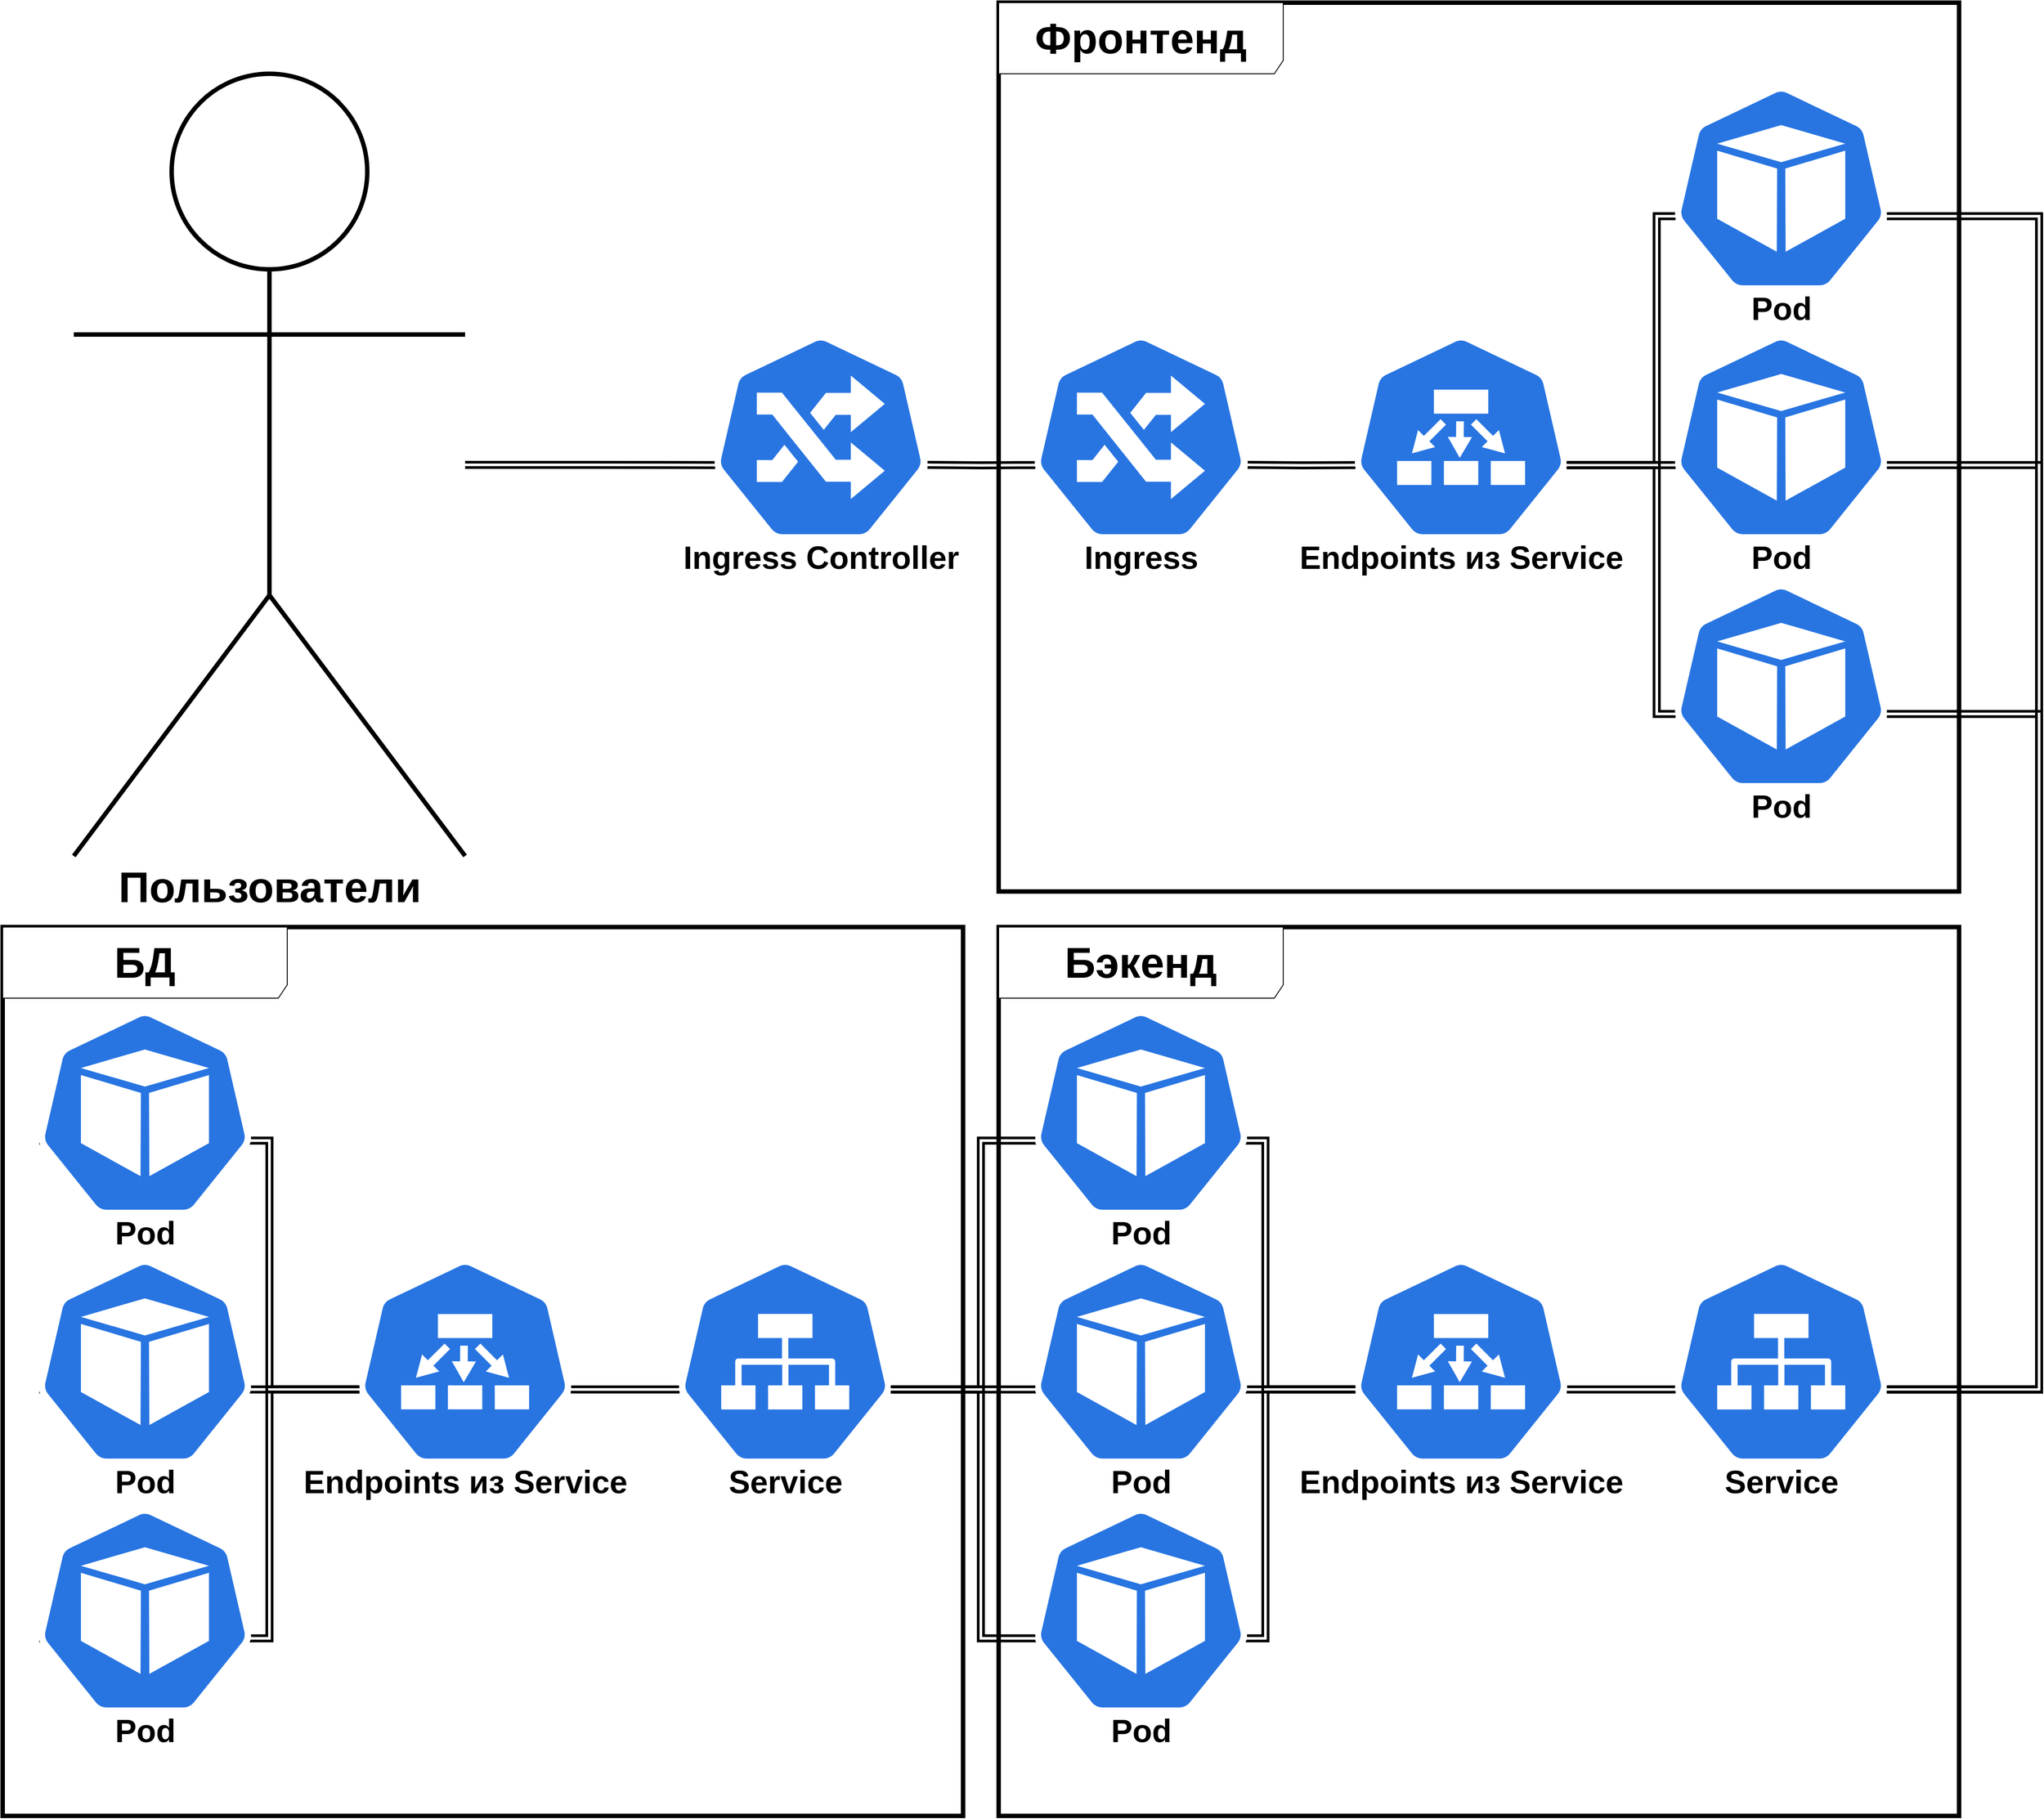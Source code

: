 <mxfile version="14.6.6" type="device"><diagram id="Ssq5scJcGLuLn4SCceCz" name="Page-1"><mxGraphModel dx="5590" dy="3690" grid="1" gridSize="10" guides="1" tooltips="1" connect="1" arrows="1" fold="1" page="1" pageScale="1" pageWidth="850" pageHeight="1100" math="0" shadow="0"><root><mxCell id="0"/><mxCell id="1" parent="0"/><mxCell id="thJrfYJmO_fsQfxgoCvd-14" style="edgeStyle=orthogonalEdgeStyle;rounded=0;orthogonalLoop=1;jettySize=auto;html=1;entryX=0.5;entryY=0;entryDx=0;entryDy=0;strokeWidth=3;shape=link;" parent="1" edge="1"><mxGeometry relative="1" as="geometry"><mxPoint x="1072.2" y="840" as="sourcePoint"/></mxGeometry></mxCell><mxCell id="thJrfYJmO_fsQfxgoCvd-15" style="edgeStyle=orthogonalEdgeStyle;rounded=0;orthogonalLoop=1;jettySize=auto;html=1;strokeWidth=3;shape=link;" parent="1" edge="1"><mxGeometry relative="1" as="geometry"><mxPoint x="1072.2" y="840" as="sourcePoint"/></mxGeometry></mxCell><mxCell id="thJrfYJmO_fsQfxgoCvd-16" style="edgeStyle=orthogonalEdgeStyle;rounded=0;orthogonalLoop=1;jettySize=auto;html=1;strokeWidth=3;shape=link;" parent="1" edge="1"><mxGeometry relative="1" as="geometry"><mxPoint x="1072.2" y="840" as="sourcePoint"/></mxGeometry></mxCell><mxCell id="thJrfYJmO_fsQfxgoCvd-41" style="edgeStyle=orthogonalEdgeStyle;rounded=0;orthogonalLoop=1;jettySize=auto;html=1;strokeWidth=3;shape=link;" parent="1" edge="1"><mxGeometry relative="1" as="geometry"><mxPoint x="710" y="525" as="targetPoint"/></mxGeometry></mxCell><mxCell id="ZHmPMKwmRifD9S5jsCwQ-6" style="edgeStyle=orthogonalEdgeStyle;shape=link;rounded=0;orthogonalLoop=1;jettySize=auto;html=1;entryX=0.005;entryY=0.63;entryDx=0;entryDy=0;fontSize=24;strokeWidth=3;entryPerimeter=0;" parent="1" target="ZHmPMKwmRifD9S5jsCwQ-13" edge="1"><mxGeometry relative="1" as="geometry"><mxPoint x="600" y="520" as="sourcePoint"/><mxPoint x="720" y="520" as="targetPoint"/></mxGeometry></mxCell><mxCell id="thJrfYJmO_fsQfxgoCvd-45" style="edgeStyle=orthogonalEdgeStyle;rounded=0;orthogonalLoop=1;jettySize=auto;html=1;strokeWidth=3;shape=link;entryX=0.005;entryY=0.63;entryDx=0;entryDy=0;entryPerimeter=0;" parent="1" source="thJrfYJmO_fsQfxgoCvd-44" target="ZHmPMKwmRifD9S5jsCwQ-8" edge="1"><mxGeometry relative="1" as="geometry"><mxPoint x="360" y="520" as="targetPoint"/></mxGeometry></mxCell><mxCell id="thJrfYJmO_fsQfxgoCvd-44" value="&lt;font style=&quot;font-size: 48px&quot;&gt;Пользователи&lt;/font&gt;" style="shape=umlActor;verticalLabelPosition=bottom;verticalAlign=top;html=1;outlineConnect=0;strokeWidth=5;fontStyle=1" parent="1" vertex="1"><mxGeometry x="-360" y="80" width="440" height="880" as="geometry"/></mxCell><mxCell id="ZHmPMKwmRifD9S5jsCwQ-10" value="" style="group" parent="1" vertex="1" connectable="0"><mxGeometry x="360" y="369" width="285" height="280" as="geometry"/></mxCell><mxCell id="ZHmPMKwmRifD9S5jsCwQ-8" value="" style="html=1;dashed=0;whitespace=wrap;fillColor=#2875E2;strokeColor=#ffffff;points=[[0.005,0.63,0],[0.1,0.2,0],[0.9,0.2,0],[0.5,0,0],[0.995,0.63,0],[0.72,0.99,0],[0.5,1,0],[0.28,0.99,0]];shape=mxgraph.kubernetes.icon;prIcon=ing;fontSize=24;" parent="ZHmPMKwmRifD9S5jsCwQ-10" vertex="1"><mxGeometry width="240" height="240" as="geometry"/></mxCell><mxCell id="ZHmPMKwmRifD9S5jsCwQ-9" value="Ingress Controller" style="text;html=1;align=center;verticalAlign=middle;resizable=0;points=[];autosize=1;strokeColor=none;fontSize=36;fontStyle=1" parent="ZHmPMKwmRifD9S5jsCwQ-10" vertex="1"><mxGeometry x="-45" y="230" width="330" height="50" as="geometry"/></mxCell><mxCell id="ZHmPMKwmRifD9S5jsCwQ-112" value="" style="group;strokeColor=#000000;strokeWidth=5;" parent="1" vertex="1" connectable="0"><mxGeometry x="680" width="1080" height="1000" as="geometry"/></mxCell><mxCell id="ZHmPMKwmRifD9S5jsCwQ-35" value="&lt;font style=&quot;font-size: 48px&quot;&gt;&lt;b&gt;Фронтенд&lt;/b&gt;&lt;/font&gt;" style="shape=umlFrame;whiteSpace=wrap;html=1;fontSize=36;width=320;height=80;" parent="ZHmPMKwmRifD9S5jsCwQ-112" vertex="1"><mxGeometry width="1080" height="1000" as="geometry"/></mxCell><mxCell id="ZHmPMKwmRifD9S5jsCwQ-7" style="edgeStyle=orthogonalEdgeStyle;shape=link;rounded=0;orthogonalLoop=1;jettySize=auto;html=1;fontSize=24;strokeWidth=3;entryX=0.005;entryY=0.63;entryDx=0;entryDy=0;entryPerimeter=0;" parent="ZHmPMKwmRifD9S5jsCwQ-112" target="ZHmPMKwmRifD9S5jsCwQ-17" edge="1"><mxGeometry relative="1" as="geometry"><mxPoint x="280" y="520" as="sourcePoint"/><mxPoint x="400" y="520" as="targetPoint"/></mxGeometry></mxCell><mxCell id="ZHmPMKwmRifD9S5jsCwQ-12" value="" style="group" parent="ZHmPMKwmRifD9S5jsCwQ-112" vertex="1" connectable="0"><mxGeometry x="40" y="369" width="285" height="280" as="geometry"/></mxCell><mxCell id="ZHmPMKwmRifD9S5jsCwQ-13" value="" style="html=1;dashed=0;whitespace=wrap;fillColor=#2875E2;strokeColor=#ffffff;points=[[0.005,0.63,0],[0.1,0.2,0],[0.9,0.2,0],[0.5,0,0],[0.995,0.63,0],[0.72,0.99,0],[0.5,1,0],[0.28,0.99,0]];shape=mxgraph.kubernetes.icon;prIcon=ing;fontSize=24;" parent="ZHmPMKwmRifD9S5jsCwQ-12" vertex="1"><mxGeometry width="240" height="240" as="geometry"/></mxCell><mxCell id="ZHmPMKwmRifD9S5jsCwQ-14" value="Ingress" style="text;html=1;align=center;verticalAlign=middle;resizable=0;points=[];autosize=1;strokeColor=none;fontSize=36;fontStyle=1" parent="ZHmPMKwmRifD9S5jsCwQ-12" vertex="1"><mxGeometry x="50" y="230" width="140" height="50" as="geometry"/></mxCell><mxCell id="ZHmPMKwmRifD9S5jsCwQ-16" value="" style="group" parent="ZHmPMKwmRifD9S5jsCwQ-112" vertex="1" connectable="0"><mxGeometry x="400" y="369" width="330" height="280" as="geometry"/></mxCell><mxCell id="ZHmPMKwmRifD9S5jsCwQ-17" value="" style="html=1;dashed=0;whitespace=wrap;fillColor=#2875E2;strokeColor=#ffffff;points=[[0.005,0.63,0],[0.1,0.2,0],[0.9,0.2,0],[0.5,0,0],[0.995,0.63,0],[0.72,0.99,0],[0.5,1,0],[0.28,0.99,0]];shape=mxgraph.kubernetes.icon;prIcon=ep;fontFamily=Helvetica;fontSize=24;fontColor=#000000;align=center;" parent="ZHmPMKwmRifD9S5jsCwQ-16" vertex="1"><mxGeometry width="240" height="240" as="geometry"/></mxCell><mxCell id="ZHmPMKwmRifD9S5jsCwQ-18" value="Endpoints из Service" style="text;html=1;align=center;verticalAlign=middle;resizable=0;points=[];autosize=1;strokeColor=none;fontSize=36;fontStyle=1" parent="ZHmPMKwmRifD9S5jsCwQ-16" vertex="1"><mxGeometry x="-70" y="230" width="380" height="50" as="geometry"/></mxCell><mxCell id="ZHmPMKwmRifD9S5jsCwQ-32" style="edgeStyle=orthogonalEdgeStyle;shape=link;rounded=0;orthogonalLoop=1;jettySize=auto;html=1;fontSize=36;strokeWidth=3;exitX=0.995;exitY=0.63;exitDx=0;exitDy=0;exitPerimeter=0;entryX=0.005;entryY=0.63;entryDx=0;entryDy=0;entryPerimeter=0;" parent="ZHmPMKwmRifD9S5jsCwQ-112" source="ZHmPMKwmRifD9S5jsCwQ-17" target="ZHmPMKwmRifD9S5jsCwQ-22" edge="1"><mxGeometry relative="1" as="geometry"><Array as="points"><mxPoint x="720" y="520"/><mxPoint x="720" y="520"/></Array></mxGeometry></mxCell><mxCell id="ZHmPMKwmRifD9S5jsCwQ-33" style="edgeStyle=orthogonalEdgeStyle;shape=link;rounded=0;orthogonalLoop=1;jettySize=auto;html=1;entryX=0.005;entryY=0.63;entryDx=0;entryDy=0;entryPerimeter=0;fontSize=36;strokeWidth=3;exitX=0.995;exitY=0.63;exitDx=0;exitDy=0;exitPerimeter=0;" parent="ZHmPMKwmRifD9S5jsCwQ-112" source="ZHmPMKwmRifD9S5jsCwQ-17" target="ZHmPMKwmRifD9S5jsCwQ-27" edge="1"><mxGeometry relative="1" as="geometry"><Array as="points"><mxPoint x="740" y="520"/><mxPoint x="740" y="240"/></Array></mxGeometry></mxCell><mxCell id="ZHmPMKwmRifD9S5jsCwQ-34" style="edgeStyle=orthogonalEdgeStyle;shape=link;rounded=0;orthogonalLoop=1;jettySize=auto;html=1;entryX=0.005;entryY=0.63;entryDx=0;entryDy=0;entryPerimeter=0;fontSize=36;strokeWidth=3;exitX=0.995;exitY=0.63;exitDx=0;exitDy=0;exitPerimeter=0;" parent="ZHmPMKwmRifD9S5jsCwQ-112" source="ZHmPMKwmRifD9S5jsCwQ-17" target="ZHmPMKwmRifD9S5jsCwQ-30" edge="1"><mxGeometry relative="1" as="geometry"><Array as="points"><mxPoint x="740" y="520"/><mxPoint x="740" y="800"/></Array></mxGeometry></mxCell><mxCell id="ZHmPMKwmRifD9S5jsCwQ-36" value="" style="group" parent="ZHmPMKwmRifD9S5jsCwQ-112" vertex="1" connectable="0"><mxGeometry x="760" y="89" width="240" height="280" as="geometry"/></mxCell><mxCell id="ZHmPMKwmRifD9S5jsCwQ-27" value="" style="html=1;dashed=0;whitespace=wrap;fillColor=#2875E2;strokeColor=#ffffff;points=[[0.005,0.63,0],[0.1,0.2,0],[0.9,0.2,0],[0.5,0,0],[0.995,0.63,0],[0.72,0.99,0],[0.5,1,0],[0.28,0.99,0]];shape=mxgraph.kubernetes.icon;prIcon=pod;fontFamily=Helvetica;fontSize=24;fontColor=#000000;align=center;" parent="ZHmPMKwmRifD9S5jsCwQ-36" vertex="1"><mxGeometry width="240" height="240" as="geometry"/></mxCell><mxCell id="ZHmPMKwmRifD9S5jsCwQ-28" value="Pod" style="text;html=1;align=center;verticalAlign=middle;resizable=0;points=[];autosize=1;strokeColor=none;fontSize=36;fontStyle=1" parent="ZHmPMKwmRifD9S5jsCwQ-36" vertex="1"><mxGeometry x="80" y="230" width="80" height="50" as="geometry"/></mxCell><mxCell id="ZHmPMKwmRifD9S5jsCwQ-37" value="" style="group" parent="ZHmPMKwmRifD9S5jsCwQ-112" vertex="1" connectable="0"><mxGeometry x="760" y="369" width="240" height="280" as="geometry"/></mxCell><mxCell id="ZHmPMKwmRifD9S5jsCwQ-22" value="" style="html=1;dashed=0;whitespace=wrap;fillColor=#2875E2;strokeColor=#ffffff;points=[[0.005,0.63,0],[0.1,0.2,0],[0.9,0.2,0],[0.5,0,0],[0.995,0.63,0],[0.72,0.99,0],[0.5,1,0],[0.28,0.99,0]];shape=mxgraph.kubernetes.icon;prIcon=pod;fontFamily=Helvetica;fontSize=24;fontColor=#000000;align=center;" parent="ZHmPMKwmRifD9S5jsCwQ-37" vertex="1"><mxGeometry width="240" height="240" as="geometry"/></mxCell><mxCell id="ZHmPMKwmRifD9S5jsCwQ-23" value="Pod" style="text;html=1;align=center;verticalAlign=middle;resizable=0;points=[];autosize=1;strokeColor=none;fontSize=36;fontStyle=1" parent="ZHmPMKwmRifD9S5jsCwQ-37" vertex="1"><mxGeometry x="80" y="230" width="80" height="50" as="geometry"/></mxCell><mxCell id="ZHmPMKwmRifD9S5jsCwQ-38" value="" style="group" parent="ZHmPMKwmRifD9S5jsCwQ-112" vertex="1" connectable="0"><mxGeometry x="760" y="649" width="240" height="280" as="geometry"/></mxCell><mxCell id="ZHmPMKwmRifD9S5jsCwQ-30" value="" style="html=1;dashed=0;whitespace=wrap;fillColor=#2875E2;strokeColor=#ffffff;points=[[0.005,0.63,0],[0.1,0.2,0],[0.9,0.2,0],[0.5,0,0],[0.995,0.63,0],[0.72,0.99,0],[0.5,1,0],[0.28,0.99,0]];shape=mxgraph.kubernetes.icon;prIcon=pod;fontFamily=Helvetica;fontSize=24;fontColor=#000000;align=center;" parent="ZHmPMKwmRifD9S5jsCwQ-38" vertex="1"><mxGeometry width="240" height="240" as="geometry"/></mxCell><mxCell id="ZHmPMKwmRifD9S5jsCwQ-31" value="Pod" style="text;html=1;align=center;verticalAlign=middle;resizable=0;points=[];autosize=1;strokeColor=none;fontSize=36;fontStyle=1" parent="ZHmPMKwmRifD9S5jsCwQ-38" vertex="1"><mxGeometry x="80" y="230" width="80" height="50" as="geometry"/></mxCell><mxCell id="ZHmPMKwmRifD9S5jsCwQ-113" value="" style="group;strokeColor=#000000;strokeWidth=5;" parent="1" vertex="1" connectable="0"><mxGeometry x="680" y="1040" width="1080" height="1000" as="geometry"/></mxCell><mxCell id="ZHmPMKwmRifD9S5jsCwQ-114" value="&lt;font style=&quot;font-size: 48px&quot;&gt;&lt;b&gt;Бэкенд&lt;/b&gt;&lt;/font&gt;" style="shape=umlFrame;whiteSpace=wrap;html=1;fontSize=36;width=320;height=80;" parent="ZHmPMKwmRifD9S5jsCwQ-113" vertex="1"><mxGeometry width="1080" height="1000" as="geometry"/></mxCell><mxCell id="ZHmPMKwmRifD9S5jsCwQ-115" style="edgeStyle=orthogonalEdgeStyle;shape=link;rounded=0;orthogonalLoop=1;jettySize=auto;html=1;fontSize=24;strokeWidth=3;exitX=0.005;exitY=0.63;exitDx=0;exitDy=0;exitPerimeter=0;entryX=0.995;entryY=0.63;entryDx=0;entryDy=0;entryPerimeter=0;" parent="ZHmPMKwmRifD9S5jsCwQ-113" source="ZHmPMKwmRifD9S5jsCwQ-117" target="ZHmPMKwmRifD9S5jsCwQ-120" edge="1"><mxGeometry relative="1" as="geometry"><mxPoint x="280" y="520" as="sourcePoint"/><mxPoint x="400" y="520" as="targetPoint"/></mxGeometry></mxCell><mxCell id="ZHmPMKwmRifD9S5jsCwQ-119" value="" style="group" parent="ZHmPMKwmRifD9S5jsCwQ-113" vertex="1" connectable="0"><mxGeometry x="400" y="369" width="330" height="280" as="geometry"/></mxCell><mxCell id="ZHmPMKwmRifD9S5jsCwQ-120" value="" style="html=1;dashed=0;whitespace=wrap;fillColor=#2875E2;strokeColor=#ffffff;points=[[0.005,0.63,0],[0.1,0.2,0],[0.9,0.2,0],[0.5,0,0],[0.995,0.63,0],[0.72,0.99,0],[0.5,1,0],[0.28,0.99,0]];shape=mxgraph.kubernetes.icon;prIcon=ep;fontFamily=Helvetica;fontSize=24;fontColor=#000000;align=center;" parent="ZHmPMKwmRifD9S5jsCwQ-119" vertex="1"><mxGeometry width="240" height="240" as="geometry"/></mxCell><mxCell id="ZHmPMKwmRifD9S5jsCwQ-121" value="Endpoints из Service" style="text;html=1;align=center;verticalAlign=middle;resizable=0;points=[];autosize=1;strokeColor=none;fontSize=36;fontStyle=1" parent="ZHmPMKwmRifD9S5jsCwQ-119" vertex="1"><mxGeometry x="-70" y="230" width="380" height="50" as="geometry"/></mxCell><mxCell id="ZHmPMKwmRifD9S5jsCwQ-122" style="edgeStyle=orthogonalEdgeStyle;shape=link;rounded=0;orthogonalLoop=1;jettySize=auto;html=1;fontSize=36;strokeWidth=3;entryX=0.005;entryY=0.63;entryDx=0;entryDy=0;entryPerimeter=0;exitX=0.005;exitY=0.63;exitDx=0;exitDy=0;exitPerimeter=0;" parent="ZHmPMKwmRifD9S5jsCwQ-113" source="ZHmPMKwmRifD9S5jsCwQ-120" target="ZHmPMKwmRifD9S5jsCwQ-129" edge="1"><mxGeometry relative="1" as="geometry"><Array as="points"/></mxGeometry></mxCell><mxCell id="ZHmPMKwmRifD9S5jsCwQ-123" style="edgeStyle=orthogonalEdgeStyle;shape=link;rounded=0;orthogonalLoop=1;jettySize=auto;html=1;entryX=0.005;entryY=0.63;entryDx=0;entryDy=0;entryPerimeter=0;fontSize=36;strokeWidth=3;" parent="ZHmPMKwmRifD9S5jsCwQ-113" source="ZHmPMKwmRifD9S5jsCwQ-120" target="ZHmPMKwmRifD9S5jsCwQ-126" edge="1"><mxGeometry relative="1" as="geometry"><Array as="points"><mxPoint x="300" y="520"/><mxPoint x="300" y="240"/></Array></mxGeometry></mxCell><mxCell id="ZHmPMKwmRifD9S5jsCwQ-124" style="edgeStyle=orthogonalEdgeStyle;shape=link;rounded=0;orthogonalLoop=1;jettySize=auto;html=1;entryX=0.005;entryY=0.63;entryDx=0;entryDy=0;entryPerimeter=0;fontSize=36;strokeWidth=3;exitX=0.005;exitY=0.63;exitDx=0;exitDy=0;exitPerimeter=0;" parent="ZHmPMKwmRifD9S5jsCwQ-113" source="ZHmPMKwmRifD9S5jsCwQ-120" target="ZHmPMKwmRifD9S5jsCwQ-132" edge="1"><mxGeometry relative="1" as="geometry"><Array as="points"><mxPoint x="300" y="520"/><mxPoint x="300" y="800"/></Array></mxGeometry></mxCell><mxCell id="ZHmPMKwmRifD9S5jsCwQ-116" value="" style="group" parent="ZHmPMKwmRifD9S5jsCwQ-113" vertex="1" connectable="0"><mxGeometry x="760" y="369" width="285" height="280" as="geometry"/></mxCell><mxCell id="ZHmPMKwmRifD9S5jsCwQ-117" value="" style="html=1;dashed=0;whitespace=wrap;fillColor=#2875E2;strokeColor=#ffffff;points=[[0.005,0.63,0],[0.1,0.2,0],[0.9,0.2,0],[0.5,0,0],[0.995,0.63,0],[0.72,0.99,0],[0.5,1,0],[0.28,0.99,0]];shape=mxgraph.kubernetes.icon;prIcon=svc;fontFamily=Helvetica;fontSize=24;fontColor=#000000;align=center;" parent="ZHmPMKwmRifD9S5jsCwQ-116" vertex="1"><mxGeometry width="240" height="240" as="geometry"/></mxCell><mxCell id="ZHmPMKwmRifD9S5jsCwQ-118" value="Service" style="text;html=1;align=center;verticalAlign=middle;resizable=0;points=[];autosize=1;strokeColor=none;fontSize=36;fontStyle=1" parent="ZHmPMKwmRifD9S5jsCwQ-116" vertex="1"><mxGeometry x="50" y="230" width="140" height="50" as="geometry"/></mxCell><mxCell id="ZHmPMKwmRifD9S5jsCwQ-125" value="" style="group" parent="ZHmPMKwmRifD9S5jsCwQ-113" vertex="1" connectable="0"><mxGeometry x="40" y="89" width="240" height="280" as="geometry"/></mxCell><mxCell id="ZHmPMKwmRifD9S5jsCwQ-126" value="" style="html=1;dashed=0;whitespace=wrap;fillColor=#2875E2;strokeColor=#ffffff;points=[[0.005,0.63,0],[0.1,0.2,0],[0.9,0.2,0],[0.5,0,0],[0.995,0.63,0],[0.72,0.99,0],[0.5,1,0],[0.28,0.99,0]];shape=mxgraph.kubernetes.icon;prIcon=pod;fontFamily=Helvetica;fontSize=24;fontColor=#000000;align=center;" parent="ZHmPMKwmRifD9S5jsCwQ-125" vertex="1"><mxGeometry width="240" height="240" as="geometry"/></mxCell><mxCell id="ZHmPMKwmRifD9S5jsCwQ-127" value="Pod" style="text;html=1;align=center;verticalAlign=middle;resizable=0;points=[];autosize=1;strokeColor=none;fontSize=36;fontStyle=1" parent="ZHmPMKwmRifD9S5jsCwQ-125" vertex="1"><mxGeometry x="80" y="230" width="80" height="50" as="geometry"/></mxCell><mxCell id="ZHmPMKwmRifD9S5jsCwQ-128" value="" style="group" parent="ZHmPMKwmRifD9S5jsCwQ-113" vertex="1" connectable="0"><mxGeometry x="40" y="369" width="240" height="280" as="geometry"/></mxCell><mxCell id="ZHmPMKwmRifD9S5jsCwQ-129" value="" style="html=1;dashed=0;whitespace=wrap;fillColor=#2875E2;strokeColor=#ffffff;points=[[0.005,0.63,0],[0.1,0.2,0],[0.9,0.2,0],[0.5,0,0],[0.995,0.63,0],[0.72,0.99,0],[0.5,1,0],[0.28,0.99,0]];shape=mxgraph.kubernetes.icon;prIcon=pod;fontFamily=Helvetica;fontSize=24;fontColor=#000000;align=center;" parent="ZHmPMKwmRifD9S5jsCwQ-128" vertex="1"><mxGeometry width="240" height="240" as="geometry"/></mxCell><mxCell id="ZHmPMKwmRifD9S5jsCwQ-130" value="Pod" style="text;html=1;align=center;verticalAlign=middle;resizable=0;points=[];autosize=1;strokeColor=none;fontSize=36;fontStyle=1" parent="ZHmPMKwmRifD9S5jsCwQ-128" vertex="1"><mxGeometry x="80" y="230" width="80" height="50" as="geometry"/></mxCell><mxCell id="ZHmPMKwmRifD9S5jsCwQ-131" value="" style="group" parent="ZHmPMKwmRifD9S5jsCwQ-113" vertex="1" connectable="0"><mxGeometry x="40" y="649" width="240" height="280" as="geometry"/></mxCell><mxCell id="ZHmPMKwmRifD9S5jsCwQ-132" value="" style="html=1;dashed=0;whitespace=wrap;fillColor=#2875E2;strokeColor=#ffffff;points=[[0.005,0.63,0],[0.1,0.2,0],[0.9,0.2,0],[0.5,0,0],[0.995,0.63,0],[0.72,0.99,0],[0.5,1,0],[0.28,0.99,0]];shape=mxgraph.kubernetes.icon;prIcon=pod;fontFamily=Helvetica;fontSize=24;fontColor=#000000;align=center;" parent="ZHmPMKwmRifD9S5jsCwQ-131" vertex="1"><mxGeometry width="240" height="240" as="geometry"/></mxCell><mxCell id="ZHmPMKwmRifD9S5jsCwQ-133" value="Pod" style="text;html=1;align=center;verticalAlign=middle;resizable=0;points=[];autosize=1;strokeColor=none;fontSize=36;fontStyle=1" parent="ZHmPMKwmRifD9S5jsCwQ-131" vertex="1"><mxGeometry x="80" y="230" width="80" height="50" as="geometry"/></mxCell><mxCell id="ZHmPMKwmRifD9S5jsCwQ-134" style="edgeStyle=orthogonalEdgeStyle;shape=link;rounded=0;orthogonalLoop=1;jettySize=auto;html=1;entryX=0.995;entryY=0.63;entryDx=0;entryDy=0;entryPerimeter=0;fontSize=36;strokeWidth=3;exitX=0.995;exitY=0.63;exitDx=0;exitDy=0;exitPerimeter=0;" parent="1" source="ZHmPMKwmRifD9S5jsCwQ-30" target="ZHmPMKwmRifD9S5jsCwQ-117" edge="1"><mxGeometry relative="1" as="geometry"><Array as="points"><mxPoint x="1850" y="800"/><mxPoint x="1850" y="1560"/></Array></mxGeometry></mxCell><mxCell id="ZHmPMKwmRifD9S5jsCwQ-135" style="edgeStyle=orthogonalEdgeStyle;shape=link;rounded=0;orthogonalLoop=1;jettySize=auto;html=1;entryX=0.995;entryY=0.63;entryDx=0;entryDy=0;entryPerimeter=0;fontSize=36;strokeWidth=3;exitX=0.995;exitY=0.63;exitDx=0;exitDy=0;exitPerimeter=0;" parent="1" source="ZHmPMKwmRifD9S5jsCwQ-22" target="ZHmPMKwmRifD9S5jsCwQ-117" edge="1"><mxGeometry relative="1" as="geometry"><Array as="points"><mxPoint x="1850" y="520"/><mxPoint x="1850" y="1560"/></Array></mxGeometry></mxCell><mxCell id="ZHmPMKwmRifD9S5jsCwQ-136" style="edgeStyle=orthogonalEdgeStyle;shape=link;rounded=0;orthogonalLoop=1;jettySize=auto;html=1;entryX=0.995;entryY=0.63;entryDx=0;entryDy=0;entryPerimeter=0;fontSize=36;strokeWidth=3;exitX=0.995;exitY=0.63;exitDx=0;exitDy=0;exitPerimeter=0;" parent="1" source="ZHmPMKwmRifD9S5jsCwQ-27" target="ZHmPMKwmRifD9S5jsCwQ-117" edge="1"><mxGeometry relative="1" as="geometry"><Array as="points"><mxPoint x="1850" y="240"/><mxPoint x="1850" y="1560"/></Array></mxGeometry></mxCell><mxCell id="ZHmPMKwmRifD9S5jsCwQ-137" value="" style="group;strokeColor=#000000;strokeWidth=5;" parent="1" vertex="1" connectable="0"><mxGeometry x="-440" y="1040" width="1080" height="1000" as="geometry"/></mxCell><mxCell id="ZHmPMKwmRifD9S5jsCwQ-138" value="&lt;font style=&quot;font-size: 48px&quot;&gt;&lt;b&gt;БД&lt;/b&gt;&lt;/font&gt;" style="shape=umlFrame;whiteSpace=wrap;html=1;fontSize=36;width=320;height=80;" parent="ZHmPMKwmRifD9S5jsCwQ-137" vertex="1"><mxGeometry width="1080" height="1000" as="geometry"/></mxCell><mxCell id="ZHmPMKwmRifD9S5jsCwQ-139" style="edgeStyle=orthogonalEdgeStyle;shape=link;rounded=0;orthogonalLoop=1;jettySize=auto;html=1;fontSize=24;strokeWidth=3;exitX=0.005;exitY=0.63;exitDx=0;exitDy=0;exitPerimeter=0;entryX=0.995;entryY=0.63;entryDx=0;entryDy=0;entryPerimeter=0;" parent="ZHmPMKwmRifD9S5jsCwQ-137" source="ZHmPMKwmRifD9S5jsCwQ-147" target="ZHmPMKwmRifD9S5jsCwQ-141" edge="1"><mxGeometry relative="1" as="geometry"><mxPoint x="280" y="520" as="sourcePoint"/><mxPoint x="400" y="520" as="targetPoint"/></mxGeometry></mxCell><mxCell id="ZHmPMKwmRifD9S5jsCwQ-140" value="" style="group" parent="ZHmPMKwmRifD9S5jsCwQ-137" vertex="1" connectable="0"><mxGeometry x="400" y="369" width="330" height="280" as="geometry"/></mxCell><mxCell id="ZHmPMKwmRifD9S5jsCwQ-141" value="" style="html=1;dashed=0;whitespace=wrap;fillColor=#2875E2;strokeColor=#ffffff;points=[[0.005,0.63,0],[0.1,0.2,0],[0.9,0.2,0],[0.5,0,0],[0.995,0.63,0],[0.72,0.99,0],[0.5,1,0],[0.28,0.99,0]];shape=mxgraph.kubernetes.icon;prIcon=ep;fontFamily=Helvetica;fontSize=24;fontColor=#000000;align=center;" parent="ZHmPMKwmRifD9S5jsCwQ-140" vertex="1"><mxGeometry width="240" height="240" as="geometry"/></mxCell><mxCell id="ZHmPMKwmRifD9S5jsCwQ-142" value="Endpoints из Service" style="text;html=1;align=center;verticalAlign=middle;resizable=0;points=[];autosize=1;strokeColor=none;fontSize=36;fontStyle=1" parent="ZHmPMKwmRifD9S5jsCwQ-140" vertex="1"><mxGeometry x="-70" y="230" width="380" height="50" as="geometry"/></mxCell><mxCell id="ZHmPMKwmRifD9S5jsCwQ-143" style="edgeStyle=orthogonalEdgeStyle;shape=link;rounded=0;orthogonalLoop=1;jettySize=auto;html=1;fontSize=36;strokeWidth=3;entryX=0.005;entryY=0.63;entryDx=0;entryDy=0;entryPerimeter=0;exitX=0.005;exitY=0.63;exitDx=0;exitDy=0;exitPerimeter=0;" parent="ZHmPMKwmRifD9S5jsCwQ-137" source="ZHmPMKwmRifD9S5jsCwQ-141" target="ZHmPMKwmRifD9S5jsCwQ-153" edge="1"><mxGeometry relative="1" as="geometry"><Array as="points"/></mxGeometry></mxCell><mxCell id="ZHmPMKwmRifD9S5jsCwQ-144" style="edgeStyle=orthogonalEdgeStyle;shape=link;rounded=0;orthogonalLoop=1;jettySize=auto;html=1;entryX=0.005;entryY=0.63;entryDx=0;entryDy=0;entryPerimeter=0;fontSize=36;strokeWidth=3;" parent="ZHmPMKwmRifD9S5jsCwQ-137" source="ZHmPMKwmRifD9S5jsCwQ-141" target="ZHmPMKwmRifD9S5jsCwQ-150" edge="1"><mxGeometry relative="1" as="geometry"><Array as="points"><mxPoint x="300" y="520"/><mxPoint x="300" y="240"/></Array></mxGeometry></mxCell><mxCell id="ZHmPMKwmRifD9S5jsCwQ-145" style="edgeStyle=orthogonalEdgeStyle;shape=link;rounded=0;orthogonalLoop=1;jettySize=auto;html=1;entryX=0.005;entryY=0.63;entryDx=0;entryDy=0;entryPerimeter=0;fontSize=36;strokeWidth=3;exitX=0.005;exitY=0.63;exitDx=0;exitDy=0;exitPerimeter=0;" parent="ZHmPMKwmRifD9S5jsCwQ-137" source="ZHmPMKwmRifD9S5jsCwQ-141" target="ZHmPMKwmRifD9S5jsCwQ-156" edge="1"><mxGeometry relative="1" as="geometry"><Array as="points"><mxPoint x="300" y="520"/><mxPoint x="300" y="800"/></Array></mxGeometry></mxCell><mxCell id="ZHmPMKwmRifD9S5jsCwQ-146" value="" style="group" parent="ZHmPMKwmRifD9S5jsCwQ-137" vertex="1" connectable="0"><mxGeometry x="760" y="369" width="285" height="280" as="geometry"/></mxCell><mxCell id="ZHmPMKwmRifD9S5jsCwQ-147" value="" style="html=1;dashed=0;whitespace=wrap;fillColor=#2875E2;strokeColor=#ffffff;points=[[0.005,0.63,0],[0.1,0.2,0],[0.9,0.2,0],[0.5,0,0],[0.995,0.63,0],[0.72,0.99,0],[0.5,1,0],[0.28,0.99,0]];shape=mxgraph.kubernetes.icon;prIcon=svc;fontFamily=Helvetica;fontSize=24;fontColor=#000000;align=center;" parent="ZHmPMKwmRifD9S5jsCwQ-146" vertex="1"><mxGeometry width="240" height="240" as="geometry"/></mxCell><mxCell id="ZHmPMKwmRifD9S5jsCwQ-148" value="Service" style="text;html=1;align=center;verticalAlign=middle;resizable=0;points=[];autosize=1;strokeColor=none;fontSize=36;fontStyle=1" parent="ZHmPMKwmRifD9S5jsCwQ-146" vertex="1"><mxGeometry x="50" y="230" width="140" height="50" as="geometry"/></mxCell><mxCell id="ZHmPMKwmRifD9S5jsCwQ-149" value="" style="group" parent="ZHmPMKwmRifD9S5jsCwQ-137" vertex="1" connectable="0"><mxGeometry x="40" y="89" width="240" height="280" as="geometry"/></mxCell><mxCell id="ZHmPMKwmRifD9S5jsCwQ-150" value="" style="html=1;dashed=0;whitespace=wrap;fillColor=#2875E2;strokeColor=#ffffff;points=[[0.005,0.63,0],[0.1,0.2,0],[0.9,0.2,0],[0.5,0,0],[0.995,0.63,0],[0.72,0.99,0],[0.5,1,0],[0.28,0.99,0]];shape=mxgraph.kubernetes.icon;prIcon=pod;fontFamily=Helvetica;fontSize=24;fontColor=#000000;align=center;" parent="ZHmPMKwmRifD9S5jsCwQ-149" vertex="1"><mxGeometry width="240" height="240" as="geometry"/></mxCell><mxCell id="ZHmPMKwmRifD9S5jsCwQ-151" value="Pod" style="text;html=1;align=center;verticalAlign=middle;resizable=0;points=[];autosize=1;strokeColor=none;fontSize=36;fontStyle=1" parent="ZHmPMKwmRifD9S5jsCwQ-149" vertex="1"><mxGeometry x="80" y="230" width="80" height="50" as="geometry"/></mxCell><mxCell id="ZHmPMKwmRifD9S5jsCwQ-152" value="" style="group" parent="ZHmPMKwmRifD9S5jsCwQ-137" vertex="1" connectable="0"><mxGeometry x="40" y="369" width="240" height="280" as="geometry"/></mxCell><mxCell id="ZHmPMKwmRifD9S5jsCwQ-153" value="" style="html=1;dashed=0;whitespace=wrap;fillColor=#2875E2;strokeColor=#ffffff;points=[[0.005,0.63,0],[0.1,0.2,0],[0.9,0.2,0],[0.5,0,0],[0.995,0.63,0],[0.72,0.99,0],[0.5,1,0],[0.28,0.99,0]];shape=mxgraph.kubernetes.icon;prIcon=pod;fontFamily=Helvetica;fontSize=24;fontColor=#000000;align=center;" parent="ZHmPMKwmRifD9S5jsCwQ-152" vertex="1"><mxGeometry width="240" height="240" as="geometry"/></mxCell><mxCell id="ZHmPMKwmRifD9S5jsCwQ-154" value="Pod" style="text;html=1;align=center;verticalAlign=middle;resizable=0;points=[];autosize=1;strokeColor=none;fontSize=36;fontStyle=1" parent="ZHmPMKwmRifD9S5jsCwQ-152" vertex="1"><mxGeometry x="80" y="230" width="80" height="50" as="geometry"/></mxCell><mxCell id="ZHmPMKwmRifD9S5jsCwQ-155" value="" style="group" parent="ZHmPMKwmRifD9S5jsCwQ-137" vertex="1" connectable="0"><mxGeometry x="40" y="649" width="240" height="280" as="geometry"/></mxCell><mxCell id="ZHmPMKwmRifD9S5jsCwQ-156" value="" style="html=1;dashed=0;whitespace=wrap;fillColor=#2875E2;strokeColor=#ffffff;points=[[0.005,0.63,0],[0.1,0.2,0],[0.9,0.2,0],[0.5,0,0],[0.995,0.63,0],[0.72,0.99,0],[0.5,1,0],[0.28,0.99,0]];shape=mxgraph.kubernetes.icon;prIcon=pod;fontFamily=Helvetica;fontSize=24;fontColor=#000000;align=center;" parent="ZHmPMKwmRifD9S5jsCwQ-155" vertex="1"><mxGeometry width="240" height="240" as="geometry"/></mxCell><mxCell id="ZHmPMKwmRifD9S5jsCwQ-157" value="Pod" style="text;html=1;align=center;verticalAlign=middle;resizable=0;points=[];autosize=1;strokeColor=none;fontSize=36;fontStyle=1" parent="ZHmPMKwmRifD9S5jsCwQ-155" vertex="1"><mxGeometry x="80" y="230" width="80" height="50" as="geometry"/></mxCell><mxCell id="ZHmPMKwmRifD9S5jsCwQ-158" style="edgeStyle=orthogonalEdgeStyle;shape=link;rounded=0;orthogonalLoop=1;jettySize=auto;html=1;entryX=0.995;entryY=0.63;entryDx=0;entryDy=0;entryPerimeter=0;fontSize=36;strokeWidth=3;exitX=0.005;exitY=0.63;exitDx=0;exitDy=0;exitPerimeter=0;" parent="1" source="ZHmPMKwmRifD9S5jsCwQ-126" target="ZHmPMKwmRifD9S5jsCwQ-147" edge="1"><mxGeometry relative="1" as="geometry"><Array as="points"><mxPoint x="660" y="1280"/><mxPoint x="660" y="1560"/></Array></mxGeometry></mxCell><mxCell id="ZHmPMKwmRifD9S5jsCwQ-159" style="edgeStyle=orthogonalEdgeStyle;shape=link;rounded=0;orthogonalLoop=1;jettySize=auto;html=1;entryX=0.995;entryY=0.63;entryDx=0;entryDy=0;entryPerimeter=0;fontSize=36;strokeWidth=3;exitX=0.005;exitY=0.63;exitDx=0;exitDy=0;exitPerimeter=0;" parent="1" source="ZHmPMKwmRifD9S5jsCwQ-129" target="ZHmPMKwmRifD9S5jsCwQ-147" edge="1"><mxGeometry relative="1" as="geometry"><Array as="points"><mxPoint x="700" y="1560"/><mxPoint x="700" y="1560"/></Array></mxGeometry></mxCell><mxCell id="ZHmPMKwmRifD9S5jsCwQ-160" style="edgeStyle=orthogonalEdgeStyle;shape=link;rounded=0;orthogonalLoop=1;jettySize=auto;html=1;entryX=0.995;entryY=0.63;entryDx=0;entryDy=0;entryPerimeter=0;fontSize=36;strokeWidth=3;exitX=0.005;exitY=0.63;exitDx=0;exitDy=0;exitPerimeter=0;" parent="1" source="ZHmPMKwmRifD9S5jsCwQ-132" target="ZHmPMKwmRifD9S5jsCwQ-147" edge="1"><mxGeometry relative="1" as="geometry"><Array as="points"><mxPoint x="660" y="1840"/><mxPoint x="660" y="1560"/></Array></mxGeometry></mxCell></root></mxGraphModel></diagram></mxfile>